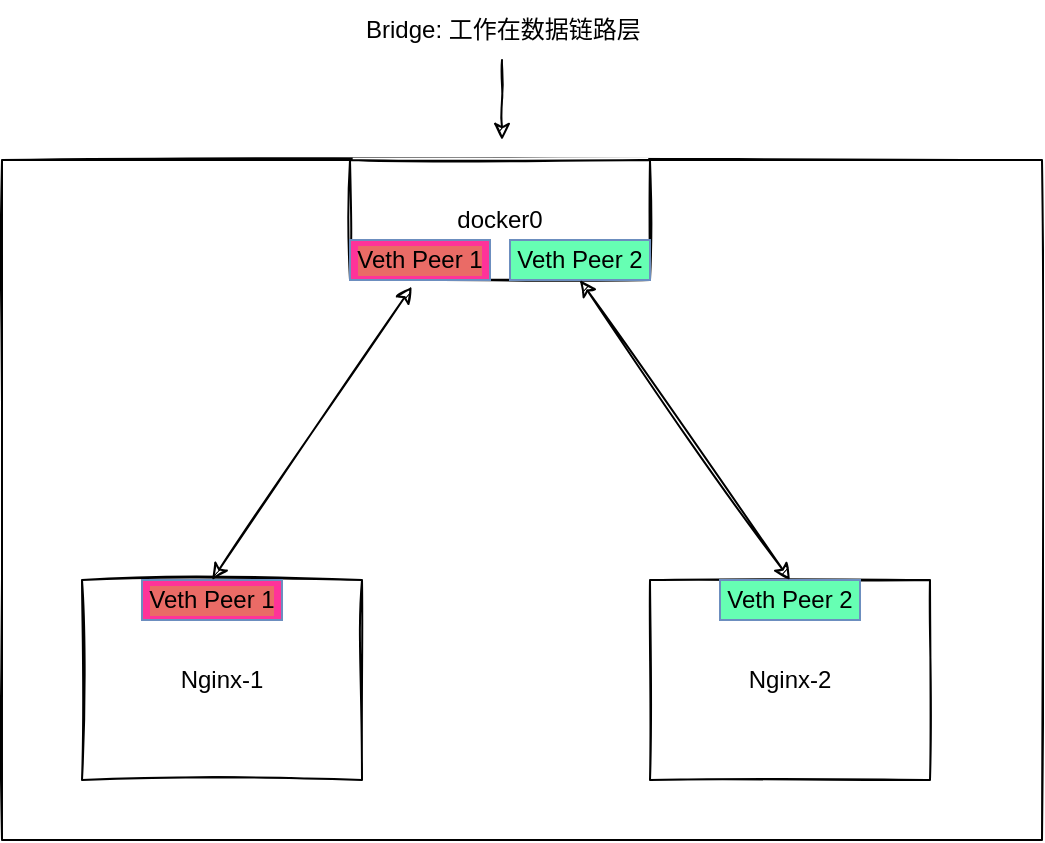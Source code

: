 <mxfile version="19.0.3" type="github">
  <diagram id="aiZMqHrLp7Erby2NztfN" name="Page-1">
    <mxGraphModel dx="1185" dy="635" grid="1" gridSize="10" guides="1" tooltips="1" connect="1" arrows="1" fold="1" page="1" pageScale="1" pageWidth="827" pageHeight="1169" math="0" shadow="0">
      <root>
        <mxCell id="0" />
        <mxCell id="1" parent="0" />
        <mxCell id="EQGdP0ixxM4eeON9aHRK-1" value="" style="rounded=0;whiteSpace=wrap;html=1;sketch=1;align=left;horizontal=1;" vertex="1" parent="1">
          <mxGeometry x="151" y="160" width="520" height="340" as="geometry" />
        </mxCell>
        <mxCell id="EQGdP0ixxM4eeON9aHRK-2" value="docker0" style="rounded=0;whiteSpace=wrap;html=1;sketch=1;" vertex="1" parent="1">
          <mxGeometry x="325" y="160" width="150" height="60" as="geometry" />
        </mxCell>
        <mxCell id="EQGdP0ixxM4eeON9aHRK-4" style="edgeStyle=orthogonalEdgeStyle;rounded=0;sketch=1;orthogonalLoop=1;jettySize=auto;html=1;" edge="1" parent="1" source="EQGdP0ixxM4eeON9aHRK-3">
          <mxGeometry relative="1" as="geometry">
            <mxPoint x="401" y="150" as="targetPoint" />
          </mxGeometry>
        </mxCell>
        <mxCell id="EQGdP0ixxM4eeON9aHRK-3" value="Bridge: 工作在数据链路层" style="text;html=1;strokeColor=none;fillColor=none;align=left;verticalAlign=middle;rounded=0;sketch=1;labelBackgroundColor=#FFFFFF;whiteSpace=wrap;" vertex="1" parent="1">
          <mxGeometry x="331" y="80" width="140" height="30" as="geometry" />
        </mxCell>
        <mxCell id="EQGdP0ixxM4eeON9aHRK-8" value="Nginx-1" style="rounded=0;whiteSpace=wrap;html=1;labelBackgroundColor=#FFFFFF;sketch=1;" vertex="1" parent="1">
          <mxGeometry x="191" y="370" width="140" height="100" as="geometry" />
        </mxCell>
        <mxCell id="EQGdP0ixxM4eeON9aHRK-9" value="Veth Peer 1" style="rounded=0;whiteSpace=wrap;html=1;labelBackgroundColor=#EA6B66;sketch=0;fillColor=#FF3399;strokeColor=#6c8ebf;" vertex="1" parent="1">
          <mxGeometry x="221" y="370" width="70" height="20" as="geometry" />
        </mxCell>
        <mxCell id="EQGdP0ixxM4eeON9aHRK-11" value="Veth Peer 1" style="rounded=0;whiteSpace=wrap;html=1;labelBackgroundColor=#EA6B66;sketch=0;fillColor=#FF3399;strokeColor=#6c8ebf;" vertex="1" parent="1">
          <mxGeometry x="325" y="200" width="70" height="20" as="geometry" />
        </mxCell>
        <mxCell id="EQGdP0ixxM4eeON9aHRK-15" value="Nginx-2" style="rounded=0;whiteSpace=wrap;html=1;labelBackgroundColor=#FFFFFF;sketch=1;" vertex="1" parent="1">
          <mxGeometry x="475" y="370" width="140" height="100" as="geometry" />
        </mxCell>
        <mxCell id="EQGdP0ixxM4eeON9aHRK-16" value="Veth Peer 2" style="rounded=0;whiteSpace=wrap;html=1;labelBackgroundColor=#66FFB3;sketch=0;fillColor=#66FFB3;strokeColor=#6c8ebf;" vertex="1" parent="1">
          <mxGeometry x="510" y="370" width="70" height="20" as="geometry" />
        </mxCell>
        <mxCell id="EQGdP0ixxM4eeON9aHRK-17" value="Veth Peer 2" style="rounded=0;whiteSpace=wrap;html=1;labelBackgroundColor=#66FFB3;sketch=0;fillColor=#66FFB3;strokeColor=#6c8ebf;" vertex="1" parent="1">
          <mxGeometry x="405" y="200" width="70" height="20" as="geometry" />
        </mxCell>
        <mxCell id="EQGdP0ixxM4eeON9aHRK-22" value="" style="endArrow=classic;startArrow=classic;html=1;rounded=0;sketch=1;entryX=0.206;entryY=1.056;entryDx=0;entryDy=0;entryPerimeter=0;exitX=0.5;exitY=0;exitDx=0;exitDy=0;" edge="1" parent="1" source="EQGdP0ixxM4eeON9aHRK-9" target="EQGdP0ixxM4eeON9aHRK-2">
          <mxGeometry width="50" height="50" relative="1" as="geometry">
            <mxPoint x="261" y="360" as="sourcePoint" />
            <mxPoint x="301" y="310" as="targetPoint" />
          </mxGeometry>
        </mxCell>
        <mxCell id="EQGdP0ixxM4eeON9aHRK-23" value="" style="endArrow=classic;startArrow=classic;html=1;rounded=0;sketch=1;exitX=0.5;exitY=0;exitDx=0;exitDy=0;entryX=0.5;entryY=1;entryDx=0;entryDy=0;" edge="1" parent="1" source="EQGdP0ixxM4eeON9aHRK-16" target="EQGdP0ixxM4eeON9aHRK-17">
          <mxGeometry width="50" height="50" relative="1" as="geometry">
            <mxPoint x="571" y="360" as="sourcePoint" />
            <mxPoint x="471" y="230" as="targetPoint" />
          </mxGeometry>
        </mxCell>
      </root>
    </mxGraphModel>
  </diagram>
</mxfile>
